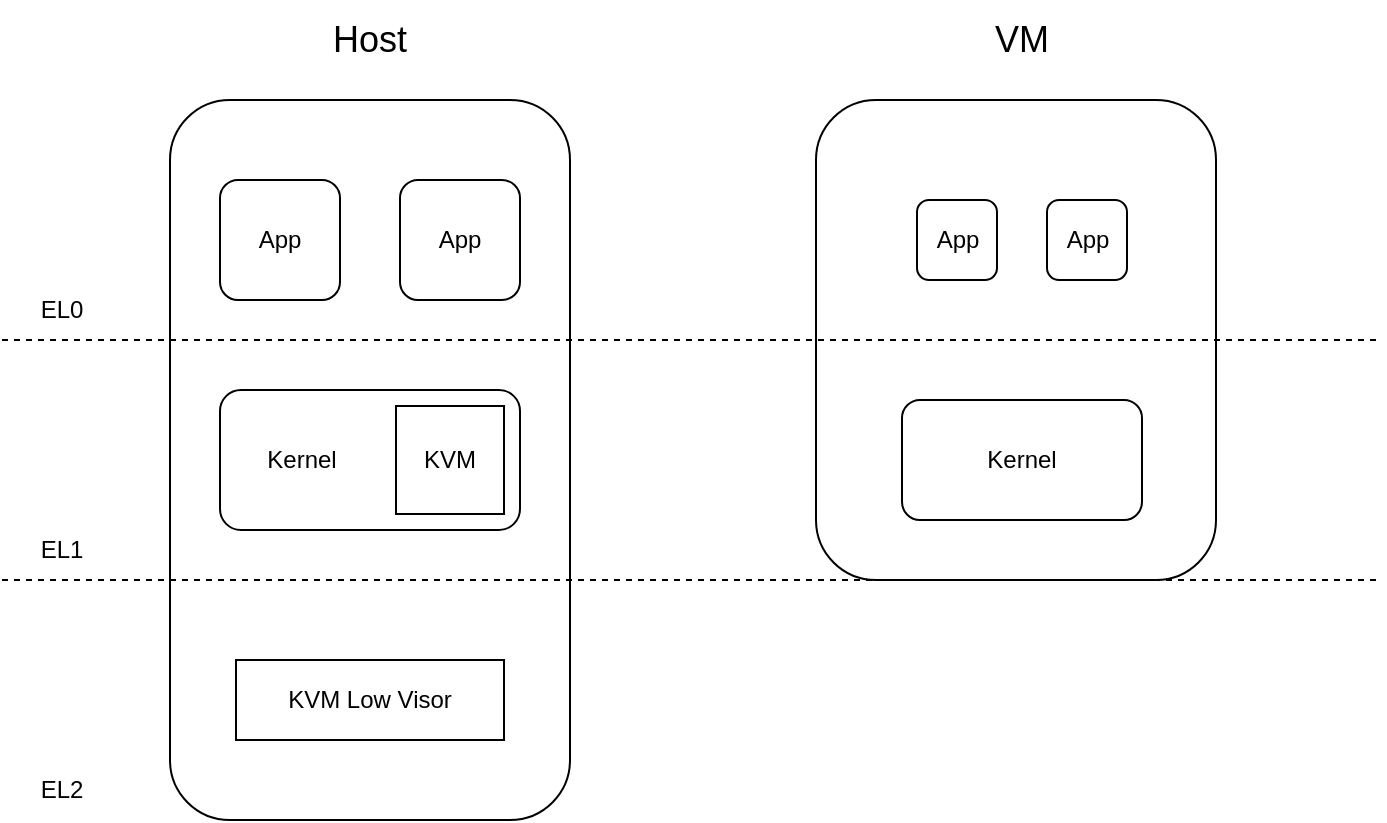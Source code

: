<mxfile version="20.2.3" type="github">
  <diagram id="0Gi7k2H3K9yGx6-CRsK0" name="第 1 页">
    <mxGraphModel dx="1008" dy="624" grid="1" gridSize="10" guides="1" tooltips="1" connect="1" arrows="1" fold="1" page="0" pageScale="1" pageWidth="1200" pageHeight="1920" math="0" shadow="0">
      <root>
        <mxCell id="0" />
        <mxCell id="1" parent="0" />
        <mxCell id="M2KwWTT17FDbJII6S5ux-3" value="" style="rounded=1;whiteSpace=wrap;html=1;fillColor=none;" vertex="1" parent="1">
          <mxGeometry x="507" y="240" width="200" height="240" as="geometry" />
        </mxCell>
        <mxCell id="M2KwWTT17FDbJII6S5ux-1" value="" style="rounded=1;whiteSpace=wrap;html=1;fillColor=none;" vertex="1" parent="1">
          <mxGeometry x="184" y="240" width="200" height="360" as="geometry" />
        </mxCell>
        <mxCell id="M2KwWTT17FDbJII6S5ux-5" value="" style="endArrow=none;dashed=1;html=1;rounded=0;" edge="1" parent="1">
          <mxGeometry width="50" height="50" relative="1" as="geometry">
            <mxPoint x="100" y="360" as="sourcePoint" />
            <mxPoint x="790" y="360" as="targetPoint" />
          </mxGeometry>
        </mxCell>
        <mxCell id="M2KwWTT17FDbJII6S5ux-6" value="" style="endArrow=none;dashed=1;html=1;rounded=0;" edge="1" parent="1">
          <mxGeometry width="50" height="50" relative="1" as="geometry">
            <mxPoint x="100" y="480" as="sourcePoint" />
            <mxPoint x="790" y="480" as="targetPoint" />
          </mxGeometry>
        </mxCell>
        <mxCell id="M2KwWTT17FDbJII6S5ux-7" value="EL0" style="text;html=1;strokeColor=none;fillColor=none;align=center;verticalAlign=middle;whiteSpace=wrap;rounded=0;" vertex="1" parent="1">
          <mxGeometry x="100" y="330" width="60" height="30" as="geometry" />
        </mxCell>
        <mxCell id="M2KwWTT17FDbJII6S5ux-8" value="EL1" style="text;html=1;strokeColor=none;fillColor=none;align=center;verticalAlign=middle;whiteSpace=wrap;rounded=0;" vertex="1" parent="1">
          <mxGeometry x="100" y="450" width="60" height="30" as="geometry" />
        </mxCell>
        <mxCell id="M2KwWTT17FDbJII6S5ux-9" value="EL2" style="text;html=1;strokeColor=none;fillColor=none;align=center;verticalAlign=middle;whiteSpace=wrap;rounded=0;" vertex="1" parent="1">
          <mxGeometry x="100" y="570" width="60" height="30" as="geometry" />
        </mxCell>
        <mxCell id="M2KwWTT17FDbJII6S5ux-10" value="KVM Low Visor" style="rounded=0;whiteSpace=wrap;html=1;fillColor=none;" vertex="1" parent="1">
          <mxGeometry x="217" y="520" width="134" height="40" as="geometry" />
        </mxCell>
        <mxCell id="M2KwWTT17FDbJII6S5ux-11" value="Kernel" style="rounded=1;whiteSpace=wrap;html=1;fillColor=none;" vertex="1" parent="1">
          <mxGeometry x="550" y="390" width="120" height="60" as="geometry" />
        </mxCell>
        <mxCell id="M2KwWTT17FDbJII6S5ux-12" value="" style="rounded=1;whiteSpace=wrap;html=1;fillColor=none;" vertex="1" parent="1">
          <mxGeometry x="209" y="385" width="150" height="70" as="geometry" />
        </mxCell>
        <mxCell id="M2KwWTT17FDbJII6S5ux-13" value="KVM" style="whiteSpace=wrap;html=1;aspect=fixed;fillColor=none;" vertex="1" parent="1">
          <mxGeometry x="297" y="393" width="54" height="54" as="geometry" />
        </mxCell>
        <mxCell id="M2KwWTT17FDbJII6S5ux-14" value="Kernel" style="text;html=1;strokeColor=none;fillColor=none;align=center;verticalAlign=middle;whiteSpace=wrap;rounded=0;" vertex="1" parent="1">
          <mxGeometry x="220" y="405" width="60" height="30" as="geometry" />
        </mxCell>
        <mxCell id="M2KwWTT17FDbJII6S5ux-15" value="App" style="rounded=1;whiteSpace=wrap;html=1;fillColor=none;" vertex="1" parent="1">
          <mxGeometry x="209" y="280" width="60" height="60" as="geometry" />
        </mxCell>
        <mxCell id="M2KwWTT17FDbJII6S5ux-16" value="App" style="rounded=1;whiteSpace=wrap;html=1;fillColor=none;" vertex="1" parent="1">
          <mxGeometry x="299" y="280" width="60" height="60" as="geometry" />
        </mxCell>
        <mxCell id="M2KwWTT17FDbJII6S5ux-17" value="App" style="rounded=1;whiteSpace=wrap;html=1;fillColor=none;" vertex="1" parent="1">
          <mxGeometry x="557.5" y="290" width="40" height="40" as="geometry" />
        </mxCell>
        <mxCell id="M2KwWTT17FDbJII6S5ux-18" value="App" style="rounded=1;whiteSpace=wrap;html=1;fillColor=none;" vertex="1" parent="1">
          <mxGeometry x="622.5" y="290" width="40" height="40" as="geometry" />
        </mxCell>
        <mxCell id="M2KwWTT17FDbJII6S5ux-19" value="&lt;font style=&quot;font-size: 18px;&quot;&gt;Host&lt;/font&gt;" style="text;html=1;strokeColor=none;fillColor=none;align=center;verticalAlign=middle;whiteSpace=wrap;rounded=0;rotation=0;" vertex="1" parent="1">
          <mxGeometry x="241" y="190" width="86" height="40" as="geometry" />
        </mxCell>
        <mxCell id="M2KwWTT17FDbJII6S5ux-20" value="&lt;font style=&quot;font-size: 18px;&quot;&gt;VM&lt;/font&gt;" style="text;html=1;strokeColor=none;fillColor=none;align=center;verticalAlign=middle;whiteSpace=wrap;rounded=0;rotation=0;" vertex="1" parent="1">
          <mxGeometry x="567" y="190" width="86" height="40" as="geometry" />
        </mxCell>
      </root>
    </mxGraphModel>
  </diagram>
</mxfile>
